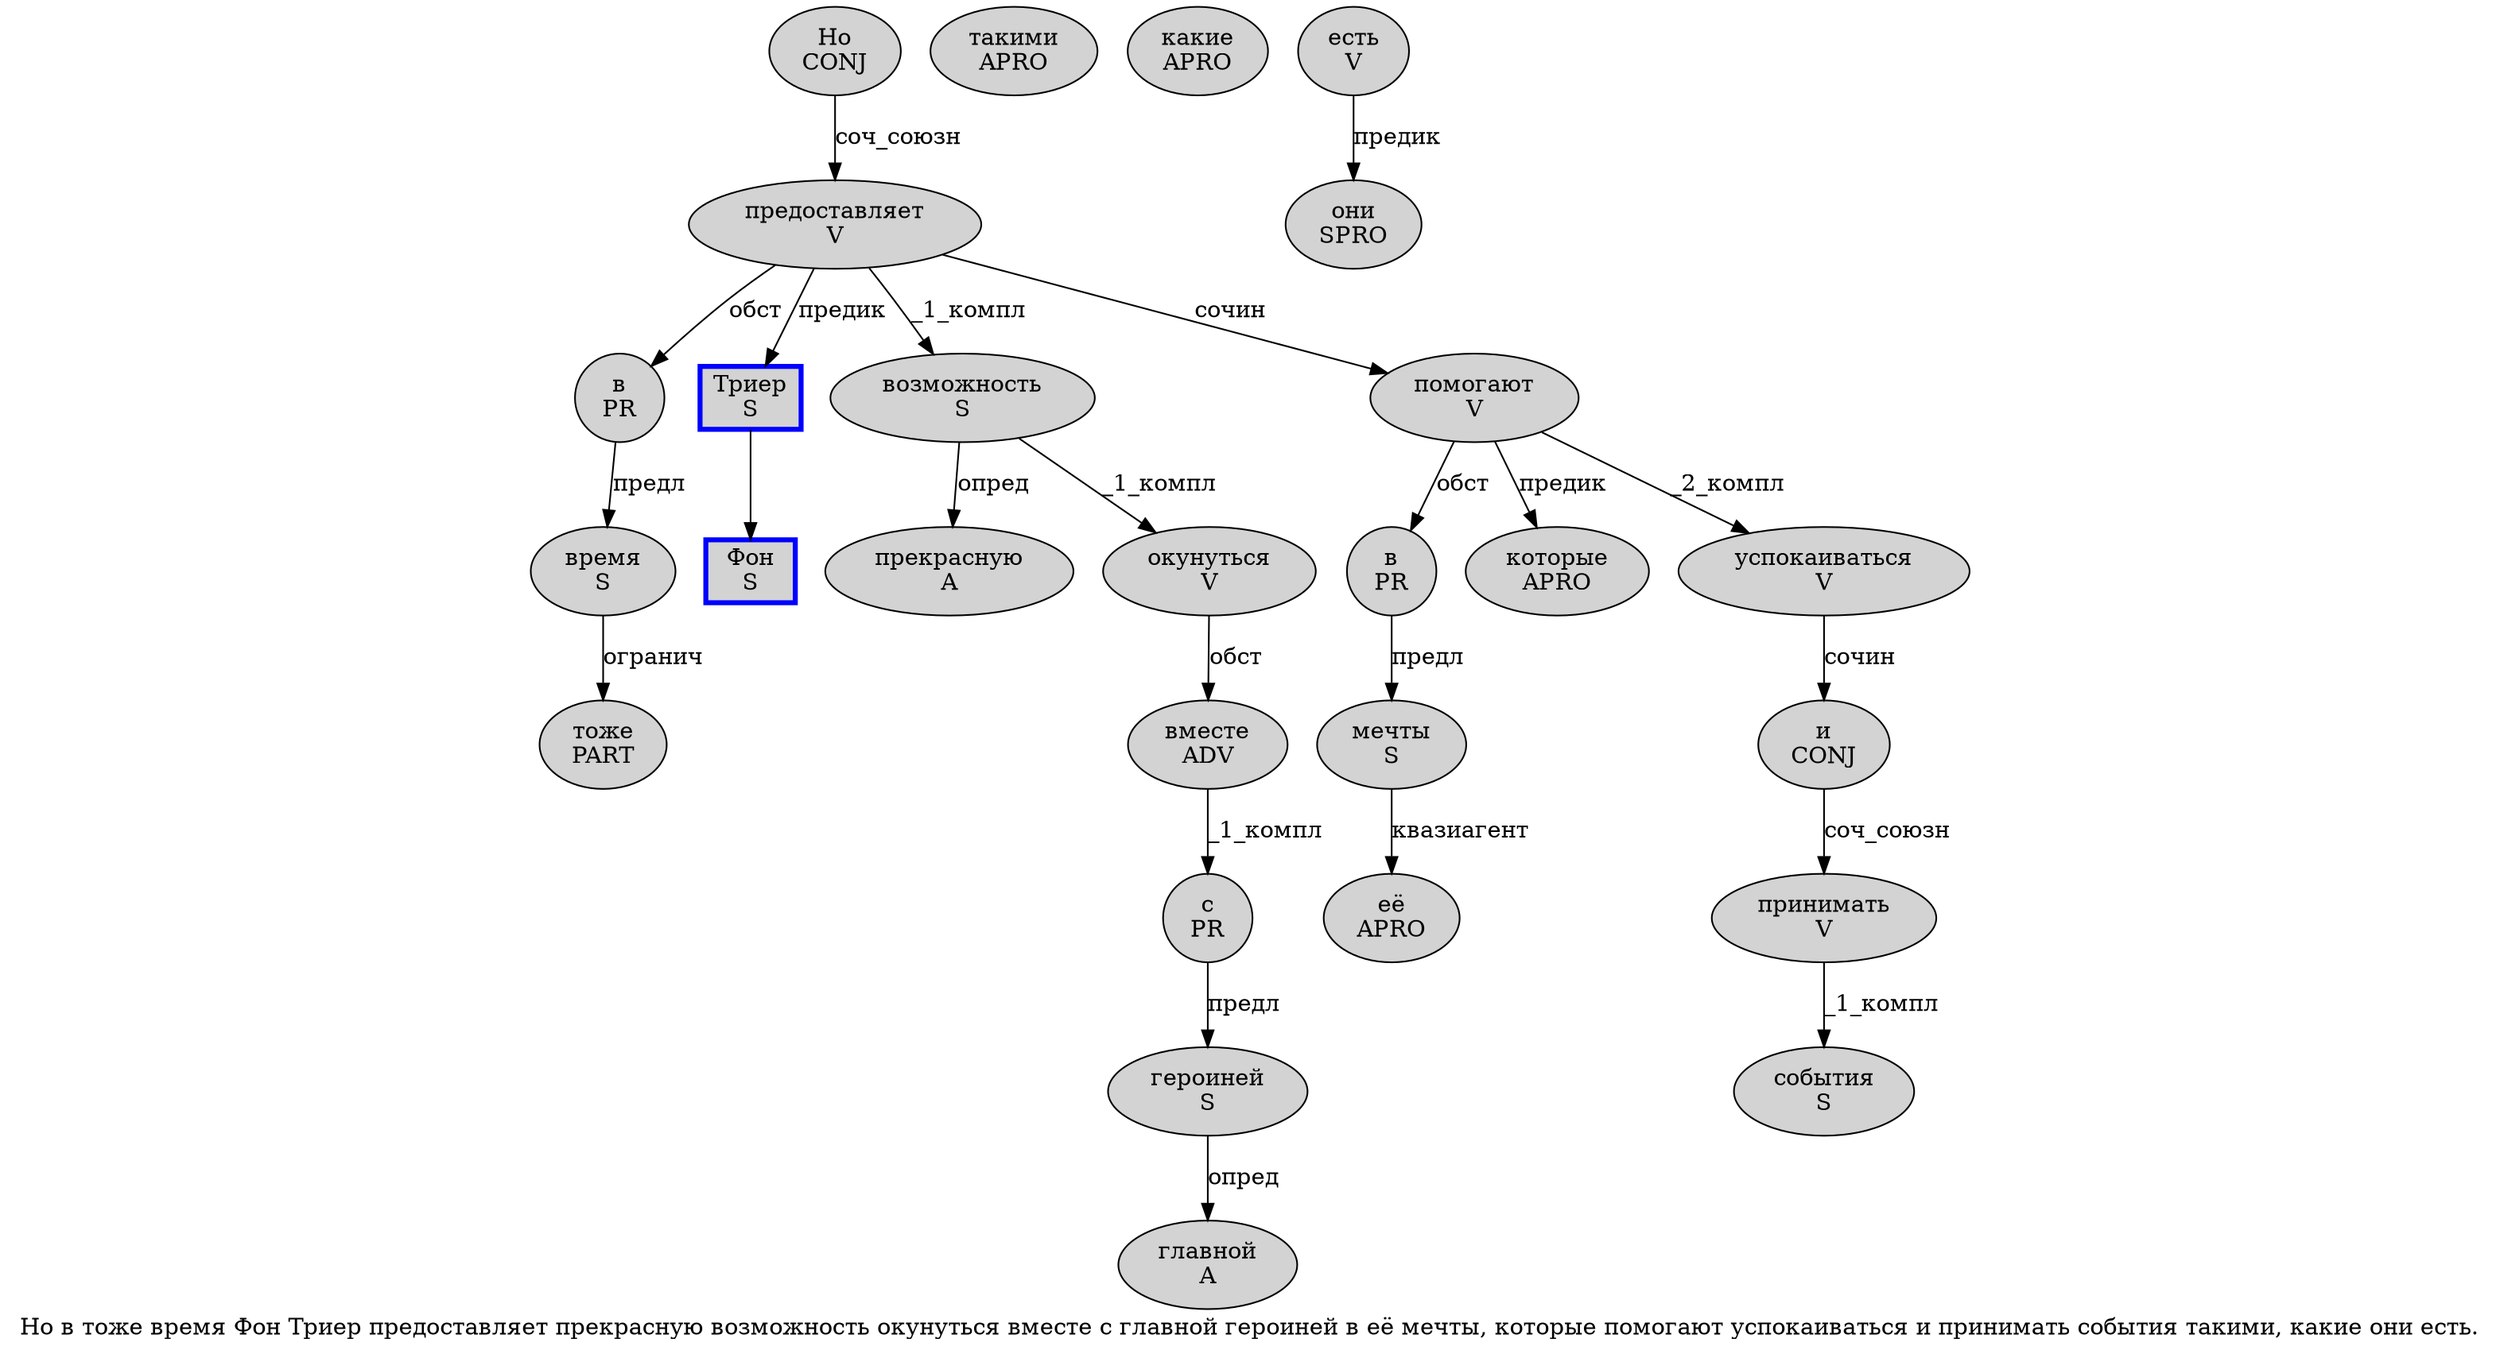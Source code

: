 digraph SENTENCE_1478 {
	graph [label="Но в тоже время Фон Триер предоставляет прекрасную возможность окунуться вместе с главной героиней в её мечты, которые помогают успокаиваться и принимать события такими, какие они есть."]
	node [style=filled]
		0 [label="Но
CONJ" color="" fillcolor=lightgray penwidth=1 shape=ellipse]
		1 [label="в
PR" color="" fillcolor=lightgray penwidth=1 shape=ellipse]
		2 [label="тоже
PART" color="" fillcolor=lightgray penwidth=1 shape=ellipse]
		3 [label="время
S" color="" fillcolor=lightgray penwidth=1 shape=ellipse]
		4 [label="Фон
S" color=blue fillcolor=lightgray penwidth=3 shape=box]
		5 [label="Триер
S" color=blue fillcolor=lightgray penwidth=3 shape=box]
		6 [label="предоставляет
V" color="" fillcolor=lightgray penwidth=1 shape=ellipse]
		7 [label="прекрасную
A" color="" fillcolor=lightgray penwidth=1 shape=ellipse]
		8 [label="возможность
S" color="" fillcolor=lightgray penwidth=1 shape=ellipse]
		9 [label="окунуться
V" color="" fillcolor=lightgray penwidth=1 shape=ellipse]
		10 [label="вместе
ADV" color="" fillcolor=lightgray penwidth=1 shape=ellipse]
		11 [label="с
PR" color="" fillcolor=lightgray penwidth=1 shape=ellipse]
		12 [label="главной
A" color="" fillcolor=lightgray penwidth=1 shape=ellipse]
		13 [label="героиней
S" color="" fillcolor=lightgray penwidth=1 shape=ellipse]
		14 [label="в
PR" color="" fillcolor=lightgray penwidth=1 shape=ellipse]
		15 [label="её
APRO" color="" fillcolor=lightgray penwidth=1 shape=ellipse]
		16 [label="мечты
S" color="" fillcolor=lightgray penwidth=1 shape=ellipse]
		18 [label="которые
APRO" color="" fillcolor=lightgray penwidth=1 shape=ellipse]
		19 [label="помогают
V" color="" fillcolor=lightgray penwidth=1 shape=ellipse]
		20 [label="успокаиваться
V" color="" fillcolor=lightgray penwidth=1 shape=ellipse]
		21 [label="и
CONJ" color="" fillcolor=lightgray penwidth=1 shape=ellipse]
		22 [label="принимать
V" color="" fillcolor=lightgray penwidth=1 shape=ellipse]
		23 [label="события
S" color="" fillcolor=lightgray penwidth=1 shape=ellipse]
		24 [label="такими
APRO" color="" fillcolor=lightgray penwidth=1 shape=ellipse]
		26 [label="какие
APRO" color="" fillcolor=lightgray penwidth=1 shape=ellipse]
		27 [label="они
SPRO" color="" fillcolor=lightgray penwidth=1 shape=ellipse]
		28 [label="есть
V" color="" fillcolor=lightgray penwidth=1 shape=ellipse]
			0 -> 6 [label="соч_союзн"]
			11 -> 13 [label="предл"]
			9 -> 10 [label="обст"]
			6 -> 1 [label="обст"]
			6 -> 5 [label="предик"]
			6 -> 8 [label="_1_компл"]
			6 -> 19 [label="сочин"]
			8 -> 7 [label="опред"]
			8 -> 9 [label="_1_компл"]
			1 -> 3 [label="предл"]
			10 -> 11 [label="_1_компл"]
			3 -> 2 [label="огранич"]
			28 -> 27 [label="предик"]
			16 -> 15 [label="квазиагент"]
			5 -> 4
			14 -> 16 [label="предл"]
			22 -> 23 [label="_1_компл"]
			19 -> 14 [label="обст"]
			19 -> 18 [label="предик"]
			19 -> 20 [label="_2_компл"]
			21 -> 22 [label="соч_союзн"]
			20 -> 21 [label="сочин"]
			13 -> 12 [label="опред"]
}